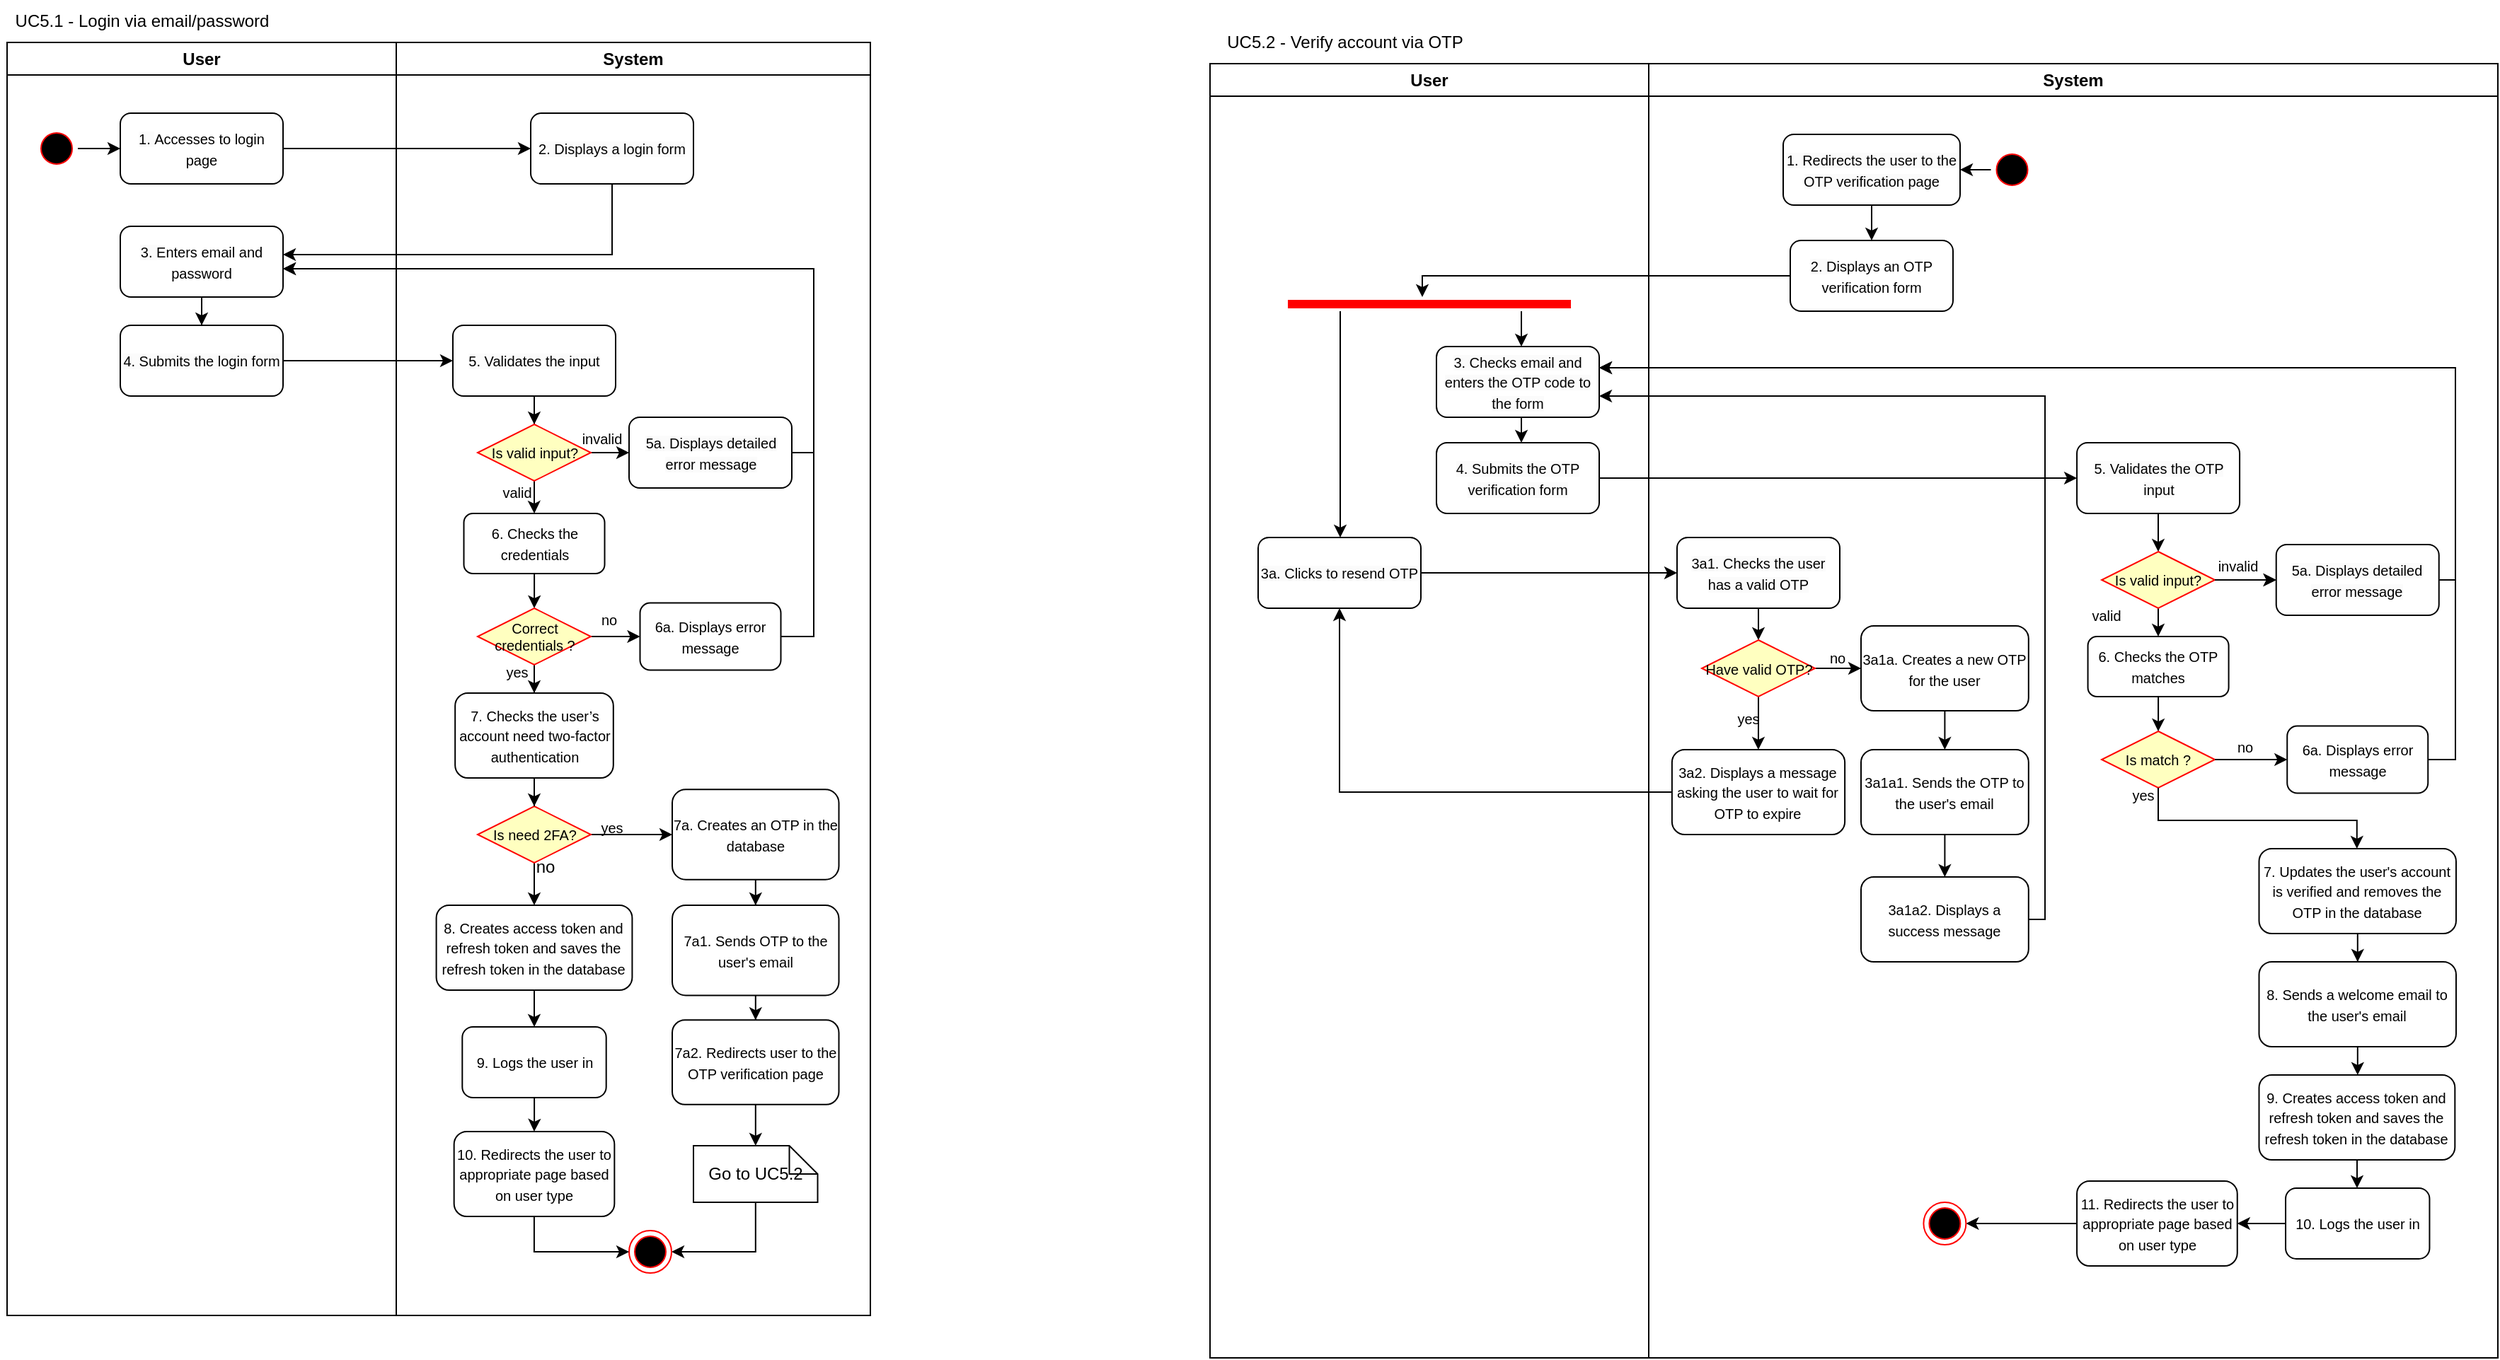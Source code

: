 <mxfile version="21.6.1" type="device">
  <diagram name="Page-1" id="e7e014a7-5840-1c2e-5031-d8a46d1fe8dd">
    <mxGraphModel dx="2072" dy="1212" grid="1" gridSize="10" guides="1" tooltips="1" connect="1" arrows="1" fold="1" page="1" pageScale="1" pageWidth="1169" pageHeight="826" background="none" math="0" shadow="0">
      <root>
        <mxCell id="0" />
        <mxCell id="1" parent="0" />
        <mxCell id="Gs0ZBiKjtMknKWzkRTu3-21" value="User" style="swimlane;whiteSpace=wrap;labelBackgroundColor=none;" parent="1" vertex="1">
          <mxGeometry x="170" y="80" width="275" height="900" as="geometry" />
        </mxCell>
        <mxCell id="Gs0ZBiKjtMknKWzkRTu3-22" value="" style="edgeStyle=orthogonalEdgeStyle;rounded=0;orthogonalLoop=1;jettySize=auto;html=1;" parent="Gs0ZBiKjtMknKWzkRTu3-21" source="Gs0ZBiKjtMknKWzkRTu3-23" target="Gs0ZBiKjtMknKWzkRTu3-24" edge="1">
          <mxGeometry relative="1" as="geometry">
            <mxPoint x="139.983" y="82" as="targetPoint" />
            <Array as="points" />
          </mxGeometry>
        </mxCell>
        <mxCell id="Gs0ZBiKjtMknKWzkRTu3-23" value="" style="ellipse;shape=startState;fillColor=#000000;strokeColor=#ff0000;" parent="Gs0ZBiKjtMknKWzkRTu3-21" vertex="1">
          <mxGeometry x="20" y="60" width="30" height="30" as="geometry" />
        </mxCell>
        <mxCell id="Gs0ZBiKjtMknKWzkRTu3-24" value="&lt;font style=&quot;font-size: 10px;&quot;&gt;&lt;span style=&quot;color: rgb(0, 0, 0); font-family: Helvetica; font-style: normal; font-variant-ligatures: normal; font-variant-caps: normal; font-weight: 400; letter-spacing: normal; orphans: 2; text-align: center; text-indent: 0px; text-transform: none; widows: 2; word-spacing: 0px; -webkit-text-stroke-width: 0px; background-color: rgb(251, 251, 251); text-decoration-thickness: initial; text-decoration-style: initial; text-decoration-color: initial; float: none; display: inline !important;&quot;&gt;1.&amp;nbsp;&lt;/span&gt;Accesses to login page&lt;/font&gt;" style="rounded=1;whiteSpace=wrap;html=1;verticalAlign=middle;" parent="Gs0ZBiKjtMknKWzkRTu3-21" vertex="1">
          <mxGeometry x="80" y="50" width="115" height="50" as="geometry" />
        </mxCell>
        <mxCell id="_uX2GXrVeYMQv_KTWfhs-9" value="" style="edgeStyle=orthogonalEdgeStyle;rounded=0;orthogonalLoop=1;jettySize=auto;html=1;" edge="1" parent="Gs0ZBiKjtMknKWzkRTu3-21" source="_uX2GXrVeYMQv_KTWfhs-5" target="_uX2GXrVeYMQv_KTWfhs-8">
          <mxGeometry relative="1" as="geometry" />
        </mxCell>
        <mxCell id="_uX2GXrVeYMQv_KTWfhs-5" value="&lt;font style=&quot;font-size: 10px;&quot;&gt;&lt;span style=&quot;color: rgb(0, 0, 0); font-family: Helvetica; font-style: normal; font-variant-ligatures: normal; font-variant-caps: normal; font-weight: 400; letter-spacing: normal; orphans: 2; text-align: center; text-indent: 0px; text-transform: none; widows: 2; word-spacing: 0px; -webkit-text-stroke-width: 0px; background-color: rgb(251, 251, 251); text-decoration-thickness: initial; text-decoration-style: initial; text-decoration-color: initial; float: none; display: inline !important;&quot;&gt;3.&amp;nbsp;&lt;/span&gt;Enters email and password&lt;/font&gt;" style="rounded=1;whiteSpace=wrap;html=1;verticalAlign=middle;" vertex="1" parent="Gs0ZBiKjtMknKWzkRTu3-21">
          <mxGeometry x="80" y="130" width="115" height="50" as="geometry" />
        </mxCell>
        <mxCell id="_uX2GXrVeYMQv_KTWfhs-8" value="&lt;font style=&quot;font-size: 10px;&quot;&gt;&lt;span style=&quot;color: rgb(0, 0, 0); font-family: Helvetica; font-style: normal; font-variant-ligatures: normal; font-variant-caps: normal; font-weight: 400; letter-spacing: normal; orphans: 2; text-align: center; text-indent: 0px; text-transform: none; widows: 2; word-spacing: 0px; -webkit-text-stroke-width: 0px; background-color: rgb(251, 251, 251); text-decoration-thickness: initial; text-decoration-style: initial; text-decoration-color: initial; float: none; display: inline !important;&quot;&gt;4. Submits the login form&lt;/span&gt;&lt;/font&gt;" style="rounded=1;whiteSpace=wrap;html=1;verticalAlign=middle;" vertex="1" parent="Gs0ZBiKjtMknKWzkRTu3-21">
          <mxGeometry x="80" y="200" width="115" height="50" as="geometry" />
        </mxCell>
        <mxCell id="Gs0ZBiKjtMknKWzkRTu3-26" value="System" style="swimlane;whiteSpace=wrap" parent="1" vertex="1">
          <mxGeometry x="445" y="80" width="335" height="900" as="geometry" />
        </mxCell>
        <mxCell id="6byGGHJ90E5z8LKPCh8p-14" value="" style="edgeStyle=orthogonalEdgeStyle;rounded=0;orthogonalLoop=1;jettySize=auto;html=1;" parent="Gs0ZBiKjtMknKWzkRTu3-26" source="Gs0ZBiKjtMknKWzkRTu3-34" target="6byGGHJ90E5z8LKPCh8p-12" edge="1">
          <mxGeometry relative="1" as="geometry" />
        </mxCell>
        <mxCell id="Gs0ZBiKjtMknKWzkRTu3-34" value="&lt;font style=&quot;font-size: 10px;&quot;&gt;&lt;font style=&quot;font-size: 10px;&quot;&gt;6. Checks the credentials&lt;/font&gt;&lt;/font&gt;" style="rounded=1;whiteSpace=wrap;html=1;verticalAlign=middle;" parent="Gs0ZBiKjtMknKWzkRTu3-26" vertex="1">
          <mxGeometry x="47.75" y="333" width="99.5" height="42.5" as="geometry" />
        </mxCell>
        <mxCell id="6byGGHJ90E5z8LKPCh8p-22" value="" style="edgeStyle=orthogonalEdgeStyle;rounded=0;orthogonalLoop=1;jettySize=auto;html=1;" parent="Gs0ZBiKjtMknKWzkRTu3-26" source="6byGGHJ90E5z8LKPCh8p-12" target="6byGGHJ90E5z8LKPCh8p-15" edge="1">
          <mxGeometry relative="1" as="geometry" />
        </mxCell>
        <mxCell id="_uX2GXrVeYMQv_KTWfhs-23" value="" style="edgeStyle=orthogonalEdgeStyle;rounded=0;orthogonalLoop=1;jettySize=auto;html=1;" edge="1" parent="Gs0ZBiKjtMknKWzkRTu3-26" source="6byGGHJ90E5z8LKPCh8p-12" target="_uX2GXrVeYMQv_KTWfhs-21">
          <mxGeometry relative="1" as="geometry" />
        </mxCell>
        <mxCell id="6byGGHJ90E5z8LKPCh8p-12" value="Correct credentials ?" style="rhombus;fillColor=#ffffc0;strokeColor=#ff0000;whiteSpace=wrap;fontSize=10;" parent="Gs0ZBiKjtMknKWzkRTu3-26" vertex="1">
          <mxGeometry x="57.5" y="400" width="80" height="40" as="geometry" />
        </mxCell>
        <mxCell id="6byGGHJ90E5z8LKPCh8p-15" value="&lt;font style=&quot;font-size: 10px;&quot;&gt;&lt;font style=&quot;font-size: 10px;&quot;&gt;6a. Displays error message&lt;/font&gt;&lt;/font&gt;" style="rounded=1;whiteSpace=wrap;html=1;verticalAlign=middle;" parent="Gs0ZBiKjtMknKWzkRTu3-26" vertex="1">
          <mxGeometry x="172.25" y="396.25" width="99.5" height="47.5" as="geometry" />
        </mxCell>
        <mxCell id="6byGGHJ90E5z8LKPCh8p-18" value="&lt;font style=&quot;font-size: 10px;&quot;&gt;invalid&lt;/font&gt;" style="text;html=1;align=center;verticalAlign=middle;resizable=0;points=[];autosize=1;strokeColor=none;fillColor=none;" parent="Gs0ZBiKjtMknKWzkRTu3-26" vertex="1">
          <mxGeometry x="119.5" y="265" width="50" height="30" as="geometry" />
        </mxCell>
        <mxCell id="_uX2GXrVeYMQv_KTWfhs-26" value="" style="edgeStyle=orthogonalEdgeStyle;rounded=0;orthogonalLoop=1;jettySize=auto;html=1;" edge="1" parent="Gs0ZBiKjtMknKWzkRTu3-26" source="6byGGHJ90E5z8LKPCh8p-25" target="_uX2GXrVeYMQv_KTWfhs-25">
          <mxGeometry relative="1" as="geometry" />
        </mxCell>
        <mxCell id="_uX2GXrVeYMQv_KTWfhs-33" value="" style="edgeStyle=orthogonalEdgeStyle;rounded=0;orthogonalLoop=1;jettySize=auto;html=1;" edge="1" parent="Gs0ZBiKjtMknKWzkRTu3-26" source="6byGGHJ90E5z8LKPCh8p-25" target="_uX2GXrVeYMQv_KTWfhs-32">
          <mxGeometry relative="1" as="geometry" />
        </mxCell>
        <mxCell id="6byGGHJ90E5z8LKPCh8p-25" value="Is need 2FA?" style="rhombus;fillColor=#ffffc0;strokeColor=#ff0000;whiteSpace=wrap;fontSize=10;" parent="Gs0ZBiKjtMknKWzkRTu3-26" vertex="1">
          <mxGeometry x="57.5" y="540" width="80" height="40" as="geometry" />
        </mxCell>
        <mxCell id="_uX2GXrVeYMQv_KTWfhs-2" value="&lt;font style=&quot;font-size: 10px;&quot;&gt;&lt;span style=&quot;color: rgb(0, 0, 0); font-family: Helvetica; font-style: normal; font-variant-ligatures: normal; font-variant-caps: normal; font-weight: 400; letter-spacing: normal; orphans: 2; text-align: center; text-indent: 0px; text-transform: none; widows: 2; word-spacing: 0px; -webkit-text-stroke-width: 0px; background-color: rgb(251, 251, 251); text-decoration-thickness: initial; text-decoration-style: initial; text-decoration-color: initial; float: none; display: inline !important;&quot;&gt;2. Displays a login form&lt;/span&gt;&lt;/font&gt;" style="rounded=1;whiteSpace=wrap;html=1;verticalAlign=middle;" vertex="1" parent="Gs0ZBiKjtMknKWzkRTu3-26">
          <mxGeometry x="95" y="50" width="115" height="50" as="geometry" />
        </mxCell>
        <mxCell id="_uX2GXrVeYMQv_KTWfhs-13" value="" style="edgeStyle=orthogonalEdgeStyle;rounded=0;orthogonalLoop=1;jettySize=auto;html=1;" edge="1" parent="Gs0ZBiKjtMknKWzkRTu3-26" source="_uX2GXrVeYMQv_KTWfhs-10" target="_uX2GXrVeYMQv_KTWfhs-12">
          <mxGeometry relative="1" as="geometry" />
        </mxCell>
        <mxCell id="_uX2GXrVeYMQv_KTWfhs-10" value="&lt;font style=&quot;font-size: 10px;&quot;&gt;&lt;span style=&quot;color: rgb(0, 0, 0); font-family: Helvetica; font-style: normal; font-variant-ligatures: normal; font-variant-caps: normal; font-weight: 400; letter-spacing: normal; orphans: 2; text-align: center; text-indent: 0px; text-transform: none; widows: 2; word-spacing: 0px; -webkit-text-stroke-width: 0px; background-color: rgb(251, 251, 251); text-decoration-thickness: initial; text-decoration-style: initial; text-decoration-color: initial; float: none; display: inline !important;&quot;&gt;5. Validates the input&lt;/span&gt;&lt;/font&gt;" style="rounded=1;whiteSpace=wrap;html=1;verticalAlign=middle;" vertex="1" parent="Gs0ZBiKjtMknKWzkRTu3-26">
          <mxGeometry x="40" y="200" width="115" height="50" as="geometry" />
        </mxCell>
        <mxCell id="_uX2GXrVeYMQv_KTWfhs-16" value="" style="edgeStyle=orthogonalEdgeStyle;rounded=0;orthogonalLoop=1;jettySize=auto;html=1;" edge="1" parent="Gs0ZBiKjtMknKWzkRTu3-26" source="_uX2GXrVeYMQv_KTWfhs-12" target="_uX2GXrVeYMQv_KTWfhs-15">
          <mxGeometry relative="1" as="geometry" />
        </mxCell>
        <mxCell id="_uX2GXrVeYMQv_KTWfhs-18" value="" style="edgeStyle=orthogonalEdgeStyle;rounded=0;orthogonalLoop=1;jettySize=auto;html=1;" edge="1" parent="Gs0ZBiKjtMknKWzkRTu3-26" source="_uX2GXrVeYMQv_KTWfhs-12" target="Gs0ZBiKjtMknKWzkRTu3-34">
          <mxGeometry relative="1" as="geometry" />
        </mxCell>
        <mxCell id="_uX2GXrVeYMQv_KTWfhs-12" value="Is valid input?" style="rhombus;fillColor=#ffffc0;strokeColor=#ff0000;whiteSpace=wrap;fontSize=10;" vertex="1" parent="Gs0ZBiKjtMknKWzkRTu3-26">
          <mxGeometry x="57.5" y="270" width="80" height="40" as="geometry" />
        </mxCell>
        <mxCell id="_uX2GXrVeYMQv_KTWfhs-15" value="&lt;font style=&quot;font-size: 10px;&quot;&gt;&lt;span style=&quot;color: rgb(0, 0, 0); font-family: Helvetica; font-style: normal; font-variant-ligatures: normal; font-variant-caps: normal; font-weight: 400; letter-spacing: normal; orphans: 2; text-align: center; text-indent: 0px; text-transform: none; widows: 2; word-spacing: 0px; -webkit-text-stroke-width: 0px; background-color: rgb(251, 251, 251); text-decoration-thickness: initial; text-decoration-style: initial; text-decoration-color: initial; float: none; display: inline !important;&quot;&gt;5a. Displays detailed error message&lt;/span&gt;&lt;/font&gt;" style="rounded=1;whiteSpace=wrap;html=1;verticalAlign=middle;" vertex="1" parent="Gs0ZBiKjtMknKWzkRTu3-26">
          <mxGeometry x="164.5" y="265" width="115" height="50" as="geometry" />
        </mxCell>
        <mxCell id="_uX2GXrVeYMQv_KTWfhs-19" value="&lt;font style=&quot;font-size: 10px;&quot;&gt;valid&lt;/font&gt;" style="text;html=1;align=center;verticalAlign=middle;resizable=0;points=[];autosize=1;strokeColor=none;fillColor=none;" vertex="1" parent="Gs0ZBiKjtMknKWzkRTu3-26">
          <mxGeometry x="65" y="303" width="40" height="30" as="geometry" />
        </mxCell>
        <mxCell id="6byGGHJ90E5z8LKPCh8p-23" value="&lt;font style=&quot;font-size: 10px;&quot;&gt;yes&lt;/font&gt;" style="text;html=1;align=center;verticalAlign=middle;resizable=0;points=[];autosize=1;strokeColor=none;fillColor=none;" parent="Gs0ZBiKjtMknKWzkRTu3-26" vertex="1">
          <mxGeometry x="65" y="430" width="40" height="30" as="geometry" />
        </mxCell>
        <mxCell id="_uX2GXrVeYMQv_KTWfhs-20" value="&lt;font style=&quot;font-size: 10px;&quot;&gt;no&lt;/font&gt;" style="text;html=1;align=center;verticalAlign=middle;resizable=0;points=[];autosize=1;strokeColor=none;fillColor=none;" vertex="1" parent="Gs0ZBiKjtMknKWzkRTu3-26">
          <mxGeometry x="134.5" y="392.5" width="30" height="30" as="geometry" />
        </mxCell>
        <mxCell id="_uX2GXrVeYMQv_KTWfhs-24" value="" style="edgeStyle=orthogonalEdgeStyle;rounded=0;orthogonalLoop=1;jettySize=auto;html=1;" edge="1" parent="Gs0ZBiKjtMknKWzkRTu3-26" source="_uX2GXrVeYMQv_KTWfhs-21" target="6byGGHJ90E5z8LKPCh8p-25">
          <mxGeometry relative="1" as="geometry" />
        </mxCell>
        <mxCell id="_uX2GXrVeYMQv_KTWfhs-21" value="&lt;font style=&quot;font-size: 10px;&quot;&gt;&lt;font style=&quot;font-size: 10px;&quot;&gt;&lt;font style=&quot;font-size: 10px;&quot;&gt;7.&amp;nbsp;&lt;/font&gt;&lt;/font&gt;Checks the user’s account need two-factor authentication&lt;/font&gt;" style="rounded=1;whiteSpace=wrap;html=1;verticalAlign=middle;" vertex="1" parent="Gs0ZBiKjtMknKWzkRTu3-26">
          <mxGeometry x="41.59" y="460" width="111.81" height="60" as="geometry" />
        </mxCell>
        <mxCell id="_uX2GXrVeYMQv_KTWfhs-91" value="" style="edgeStyle=orthogonalEdgeStyle;rounded=0;orthogonalLoop=1;jettySize=auto;html=1;" edge="1" parent="Gs0ZBiKjtMknKWzkRTu3-26" source="_uX2GXrVeYMQv_KTWfhs-25" target="_uX2GXrVeYMQv_KTWfhs-90">
          <mxGeometry relative="1" as="geometry" />
        </mxCell>
        <mxCell id="_uX2GXrVeYMQv_KTWfhs-25" value="&lt;font style=&quot;font-size: 10px;&quot;&gt;&lt;font style=&quot;font-size: 10px;&quot;&gt;7a. Creates an OTP in the database&lt;/font&gt;&lt;/font&gt;" style="rounded=1;whiteSpace=wrap;html=1;verticalAlign=middle;" vertex="1" parent="Gs0ZBiKjtMknKWzkRTu3-26">
          <mxGeometry x="195" y="528.12" width="117.75" height="63.75" as="geometry" />
        </mxCell>
        <mxCell id="_uX2GXrVeYMQv_KTWfhs-27" value="&lt;font style=&quot;font-size: 10px;&quot;&gt;yes&lt;/font&gt;" style="text;html=1;align=center;verticalAlign=middle;resizable=0;points=[];autosize=1;strokeColor=none;fillColor=none;" vertex="1" parent="Gs0ZBiKjtMknKWzkRTu3-26">
          <mxGeometry x="132.25" y="540" width="40" height="30" as="geometry" />
        </mxCell>
        <mxCell id="_uX2GXrVeYMQv_KTWfhs-31" value="" style="edgeStyle=orthogonalEdgeStyle;rounded=0;orthogonalLoop=1;jettySize=auto;html=1;" edge="1" parent="Gs0ZBiKjtMknKWzkRTu3-26" source="_uX2GXrVeYMQv_KTWfhs-28" target="_uX2GXrVeYMQv_KTWfhs-30">
          <mxGeometry relative="1" as="geometry">
            <Array as="points">
              <mxPoint x="254" y="855" />
            </Array>
          </mxGeometry>
        </mxCell>
        <mxCell id="_uX2GXrVeYMQv_KTWfhs-28" value="Go to UC5.2" style="shape=note;size=20;whiteSpace=wrap;html=1;" vertex="1" parent="Gs0ZBiKjtMknKWzkRTu3-26">
          <mxGeometry x="210" y="780" width="87.75" height="40" as="geometry" />
        </mxCell>
        <mxCell id="_uX2GXrVeYMQv_KTWfhs-30" value="" style="ellipse;html=1;shape=endState;fillColor=#000000;strokeColor=#ff0000;" vertex="1" parent="Gs0ZBiKjtMknKWzkRTu3-26">
          <mxGeometry x="164.5" y="840" width="30" height="30" as="geometry" />
        </mxCell>
        <mxCell id="_uX2GXrVeYMQv_KTWfhs-36" value="" style="edgeStyle=orthogonalEdgeStyle;rounded=0;orthogonalLoop=1;jettySize=auto;html=1;" edge="1" parent="Gs0ZBiKjtMknKWzkRTu3-26" source="_uX2GXrVeYMQv_KTWfhs-32" target="_uX2GXrVeYMQv_KTWfhs-35">
          <mxGeometry relative="1" as="geometry" />
        </mxCell>
        <mxCell id="_uX2GXrVeYMQv_KTWfhs-32" value="&lt;font style=&quot;font-size: 10px;&quot;&gt;&lt;font style=&quot;font-size: 10px;&quot;&gt;&lt;font style=&quot;font-size: 10px;&quot;&gt;8.&amp;nbsp;&lt;/font&gt;&lt;/font&gt;Creates access token and refresh token and saves the refresh token in the database&lt;/font&gt;" style="rounded=1;whiteSpace=wrap;html=1;verticalAlign=middle;" vertex="1" parent="Gs0ZBiKjtMknKWzkRTu3-26">
          <mxGeometry x="28.3" y="610" width="138.41" height="60" as="geometry" />
        </mxCell>
        <mxCell id="_uX2GXrVeYMQv_KTWfhs-38" value="" style="edgeStyle=orthogonalEdgeStyle;rounded=0;orthogonalLoop=1;jettySize=auto;html=1;" edge="1" parent="Gs0ZBiKjtMknKWzkRTu3-26" source="_uX2GXrVeYMQv_KTWfhs-35" target="_uX2GXrVeYMQv_KTWfhs-37">
          <mxGeometry relative="1" as="geometry" />
        </mxCell>
        <mxCell id="_uX2GXrVeYMQv_KTWfhs-35" value="&lt;font style=&quot;font-size: 10px;&quot;&gt;&lt;font style=&quot;font-size: 10px;&quot;&gt;&lt;font style=&quot;font-size: 10px;&quot;&gt;9.&amp;nbsp;&lt;/font&gt;&lt;/font&gt;Logs the user in&lt;/font&gt;" style="rounded=1;whiteSpace=wrap;html=1;verticalAlign=middle;" vertex="1" parent="Gs0ZBiKjtMknKWzkRTu3-26">
          <mxGeometry x="46.65" y="696" width="101.7" height="50" as="geometry" />
        </mxCell>
        <mxCell id="_uX2GXrVeYMQv_KTWfhs-40" value="" style="edgeStyle=orthogonalEdgeStyle;rounded=0;orthogonalLoop=1;jettySize=auto;html=1;" edge="1" parent="Gs0ZBiKjtMknKWzkRTu3-26" source="_uX2GXrVeYMQv_KTWfhs-37" target="_uX2GXrVeYMQv_KTWfhs-30">
          <mxGeometry relative="1" as="geometry">
            <mxPoint x="216.12" y="800" as="targetPoint" />
            <Array as="points">
              <mxPoint x="97" y="855" />
            </Array>
          </mxGeometry>
        </mxCell>
        <mxCell id="_uX2GXrVeYMQv_KTWfhs-37" value="&lt;font style=&quot;font-size: 10px;&quot;&gt;&lt;font style=&quot;font-size: 10px;&quot;&gt;&lt;font style=&quot;font-size: 10px;&quot;&gt;10. Redirects the user to appropriate page based on user type&lt;/font&gt;&lt;/font&gt;&lt;/font&gt;" style="rounded=1;whiteSpace=wrap;html=1;verticalAlign=middle;" vertex="1" parent="Gs0ZBiKjtMknKWzkRTu3-26">
          <mxGeometry x="40.83" y="770" width="113.34" height="60" as="geometry" />
        </mxCell>
        <mxCell id="_uX2GXrVeYMQv_KTWfhs-93" value="" style="edgeStyle=orthogonalEdgeStyle;rounded=0;orthogonalLoop=1;jettySize=auto;html=1;" edge="1" parent="Gs0ZBiKjtMknKWzkRTu3-26" source="_uX2GXrVeYMQv_KTWfhs-90" target="_uX2GXrVeYMQv_KTWfhs-92">
          <mxGeometry relative="1" as="geometry" />
        </mxCell>
        <mxCell id="_uX2GXrVeYMQv_KTWfhs-90" value="&lt;font style=&quot;font-size: 10px;&quot;&gt;&lt;font style=&quot;font-size: 10px;&quot;&gt;7a1. Sends OTP to the user&#39;s email&lt;/font&gt;&lt;/font&gt;" style="rounded=1;whiteSpace=wrap;html=1;verticalAlign=middle;" vertex="1" parent="Gs0ZBiKjtMknKWzkRTu3-26">
          <mxGeometry x="195" y="610" width="117.75" height="63.75" as="geometry" />
        </mxCell>
        <mxCell id="_uX2GXrVeYMQv_KTWfhs-94" style="edgeStyle=orthogonalEdgeStyle;rounded=0;orthogonalLoop=1;jettySize=auto;html=1;" edge="1" parent="Gs0ZBiKjtMknKWzkRTu3-26" source="_uX2GXrVeYMQv_KTWfhs-92" target="_uX2GXrVeYMQv_KTWfhs-28">
          <mxGeometry relative="1" as="geometry" />
        </mxCell>
        <mxCell id="_uX2GXrVeYMQv_KTWfhs-92" value="&lt;font style=&quot;font-size: 10px;&quot;&gt;&lt;font style=&quot;font-size: 10px;&quot;&gt;7a2. Redirects user to the OTP verification page&lt;/font&gt;&lt;/font&gt;" style="rounded=1;whiteSpace=wrap;html=1;verticalAlign=middle;" vertex="1" parent="Gs0ZBiKjtMknKWzkRTu3-26">
          <mxGeometry x="195" y="691.13" width="117.75" height="59.75" as="geometry" />
        </mxCell>
        <mxCell id="Gs0ZBiKjtMknKWzkRTu3-25" value="UC5.1 - Login via email/password" style="text;html=1;align=center;verticalAlign=middle;resizable=0;points=[];autosize=1;strokeColor=none;fillColor=none;" parent="1" vertex="1">
          <mxGeometry x="165" y="50" width="200" height="30" as="geometry" />
        </mxCell>
        <mxCell id="_uX2GXrVeYMQv_KTWfhs-3" style="edgeStyle=orthogonalEdgeStyle;rounded=0;orthogonalLoop=1;jettySize=auto;html=1;" edge="1" parent="1" source="Gs0ZBiKjtMknKWzkRTu3-24" target="_uX2GXrVeYMQv_KTWfhs-2">
          <mxGeometry relative="1" as="geometry" />
        </mxCell>
        <mxCell id="_uX2GXrVeYMQv_KTWfhs-6" style="edgeStyle=orthogonalEdgeStyle;rounded=0;orthogonalLoop=1;jettySize=auto;html=1;" edge="1" parent="1" source="_uX2GXrVeYMQv_KTWfhs-2" target="_uX2GXrVeYMQv_KTWfhs-5">
          <mxGeometry relative="1" as="geometry">
            <Array as="points">
              <mxPoint x="597" y="230" />
            </Array>
          </mxGeometry>
        </mxCell>
        <mxCell id="_uX2GXrVeYMQv_KTWfhs-11" style="edgeStyle=orthogonalEdgeStyle;rounded=0;orthogonalLoop=1;jettySize=auto;html=1;" edge="1" parent="1" source="_uX2GXrVeYMQv_KTWfhs-8" target="_uX2GXrVeYMQv_KTWfhs-10">
          <mxGeometry relative="1" as="geometry" />
        </mxCell>
        <mxCell id="_uX2GXrVeYMQv_KTWfhs-17" style="edgeStyle=orthogonalEdgeStyle;rounded=0;orthogonalLoop=1;jettySize=auto;html=1;" edge="1" parent="1" source="_uX2GXrVeYMQv_KTWfhs-15" target="_uX2GXrVeYMQv_KTWfhs-5">
          <mxGeometry relative="1" as="geometry">
            <Array as="points">
              <mxPoint x="740" y="370" />
              <mxPoint x="740" y="240" />
            </Array>
          </mxGeometry>
        </mxCell>
        <mxCell id="_uX2GXrVeYMQv_KTWfhs-22" style="edgeStyle=orthogonalEdgeStyle;rounded=0;orthogonalLoop=1;jettySize=auto;html=1;" edge="1" parent="1" source="6byGGHJ90E5z8LKPCh8p-15" target="_uX2GXrVeYMQv_KTWfhs-5">
          <mxGeometry relative="1" as="geometry">
            <Array as="points">
              <mxPoint x="740" y="500" />
              <mxPoint x="740" y="240" />
            </Array>
          </mxGeometry>
        </mxCell>
        <mxCell id="_uX2GXrVeYMQv_KTWfhs-34" value="no" style="text;html=1;align=center;verticalAlign=middle;resizable=0;points=[];autosize=1;strokeColor=none;fillColor=none;" vertex="1" parent="1">
          <mxGeometry x="530" y="648" width="40" height="30" as="geometry" />
        </mxCell>
        <mxCell id="_uX2GXrVeYMQv_KTWfhs-41" value="User" style="swimlane;whiteSpace=wrap;labelBackgroundColor=none;" vertex="1" parent="1">
          <mxGeometry x="1020" y="95" width="310" height="915" as="geometry" />
        </mxCell>
        <mxCell id="_uX2GXrVeYMQv_KTWfhs-45" value="" style="edgeStyle=orthogonalEdgeStyle;rounded=0;orthogonalLoop=1;jettySize=auto;html=1;" edge="1" parent="_uX2GXrVeYMQv_KTWfhs-41" source="_uX2GXrVeYMQv_KTWfhs-46" target="_uX2GXrVeYMQv_KTWfhs-47">
          <mxGeometry relative="1" as="geometry">
            <Array as="points">
              <mxPoint x="220" y="255" />
              <mxPoint x="220" y="255" />
            </Array>
          </mxGeometry>
        </mxCell>
        <mxCell id="_uX2GXrVeYMQv_KTWfhs-46" value="&lt;font style=&quot;font-size: 10px;&quot;&gt;&lt;span style=&quot;color: rgb(0, 0, 0); font-family: Helvetica; font-style: normal; font-variant-ligatures: normal; font-variant-caps: normal; font-weight: 400; letter-spacing: normal; orphans: 2; text-align: center; text-indent: 0px; text-transform: none; widows: 2; word-spacing: 0px; -webkit-text-stroke-width: 0px; background-color: rgb(251, 251, 251); text-decoration-thickness: initial; text-decoration-style: initial; text-decoration-color: initial; float: none; display: inline !important;&quot;&gt;3. Checks email and enters the OTP code to the form&lt;/span&gt;&lt;/font&gt;" style="rounded=1;whiteSpace=wrap;html=1;verticalAlign=middle;" vertex="1" parent="_uX2GXrVeYMQv_KTWfhs-41">
          <mxGeometry x="160" y="200" width="115" height="50" as="geometry" />
        </mxCell>
        <mxCell id="_uX2GXrVeYMQv_KTWfhs-47" value="&lt;font style=&quot;font-size: 10px;&quot;&gt;&lt;span style=&quot;color: rgb(0, 0, 0); font-family: Helvetica; font-style: normal; font-variant-ligatures: normal; font-variant-caps: normal; font-weight: 400; letter-spacing: normal; orphans: 2; text-align: center; text-indent: 0px; text-transform: none; widows: 2; word-spacing: 0px; -webkit-text-stroke-width: 0px; background-color: rgb(251, 251, 251); text-decoration-thickness: initial; text-decoration-style: initial; text-decoration-color: initial; float: none; display: inline !important;&quot;&gt;4. Submits the OTP verification form&lt;/span&gt;&lt;/font&gt;" style="rounded=1;whiteSpace=wrap;html=1;verticalAlign=middle;" vertex="1" parent="_uX2GXrVeYMQv_KTWfhs-41">
          <mxGeometry x="160" y="268" width="115" height="50" as="geometry" />
        </mxCell>
        <mxCell id="_uX2GXrVeYMQv_KTWfhs-101" value="" style="shape=line;html=1;strokeWidth=6;strokeColor=#ff0000;" vertex="1" parent="_uX2GXrVeYMQv_KTWfhs-41">
          <mxGeometry x="55" y="165" width="200" height="10" as="geometry" />
        </mxCell>
        <mxCell id="_uX2GXrVeYMQv_KTWfhs-103" style="edgeStyle=orthogonalEdgeStyle;rounded=0;orthogonalLoop=1;jettySize=auto;html=1;" edge="1" parent="_uX2GXrVeYMQv_KTWfhs-41" source="_uX2GXrVeYMQv_KTWfhs-101" target="_uX2GXrVeYMQv_KTWfhs-46">
          <mxGeometry relative="1" as="geometry">
            <mxPoint x="385" y="160" as="sourcePoint" />
            <mxPoint x="135" y="175" as="targetPoint" />
            <Array as="points">
              <mxPoint x="220" y="185" />
              <mxPoint x="220" y="185" />
            </Array>
          </mxGeometry>
        </mxCell>
        <mxCell id="_uX2GXrVeYMQv_KTWfhs-117" value="&lt;font style=&quot;font-size: 10px;&quot;&gt;&lt;span style=&quot;color: rgb(0, 0, 0); font-family: Helvetica; font-style: normal; font-variant-ligatures: normal; font-variant-caps: normal; font-weight: 400; letter-spacing: normal; orphans: 2; text-align: center; text-indent: 0px; text-transform: none; widows: 2; word-spacing: 0px; -webkit-text-stroke-width: 0px; background-color: rgb(251, 251, 251); text-decoration-thickness: initial; text-decoration-style: initial; text-decoration-color: initial; float: none; display: inline !important;&quot;&gt;3a. Clicks to resend OTP&lt;/span&gt;&lt;/font&gt;" style="rounded=1;whiteSpace=wrap;html=1;verticalAlign=middle;" vertex="1" parent="_uX2GXrVeYMQv_KTWfhs-41">
          <mxGeometry x="34" y="335" width="115" height="50" as="geometry" />
        </mxCell>
        <mxCell id="_uX2GXrVeYMQv_KTWfhs-118" style="edgeStyle=orthogonalEdgeStyle;rounded=0;orthogonalLoop=1;jettySize=auto;html=1;" edge="1" parent="_uX2GXrVeYMQv_KTWfhs-41" source="_uX2GXrVeYMQv_KTWfhs-101" target="_uX2GXrVeYMQv_KTWfhs-117">
          <mxGeometry relative="1" as="geometry">
            <mxPoint x="90" y="155" as="sourcePoint" />
            <mxPoint x="87.21" y="200" as="targetPoint" />
            <Array as="points">
              <mxPoint x="92" y="185" />
              <mxPoint x="92" y="185" />
            </Array>
          </mxGeometry>
        </mxCell>
        <mxCell id="_uX2GXrVeYMQv_KTWfhs-48" value="System" style="swimlane;whiteSpace=wrap" vertex="1" parent="1">
          <mxGeometry x="1330" y="95" width="600" height="915" as="geometry" />
        </mxCell>
        <mxCell id="_uX2GXrVeYMQv_KTWfhs-97" value="" style="edgeStyle=orthogonalEdgeStyle;rounded=0;orthogonalLoop=1;jettySize=auto;html=1;" edge="1" parent="_uX2GXrVeYMQv_KTWfhs-48" source="_uX2GXrVeYMQv_KTWfhs-59" target="_uX2GXrVeYMQv_KTWfhs-96">
          <mxGeometry relative="1" as="geometry" />
        </mxCell>
        <mxCell id="_uX2GXrVeYMQv_KTWfhs-59" value="&lt;font style=&quot;font-size: 10px;&quot;&gt;&lt;span style=&quot;color: rgb(0, 0, 0); font-family: Helvetica; font-style: normal; font-variant-ligatures: normal; font-variant-caps: normal; font-weight: 400; letter-spacing: normal; orphans: 2; text-align: center; text-indent: 0px; text-transform: none; widows: 2; word-spacing: 0px; -webkit-text-stroke-width: 0px; background-color: rgb(251, 251, 251); text-decoration-thickness: initial; text-decoration-style: initial; text-decoration-color: initial; float: none; display: inline !important;&quot;&gt;1. Redirects the user to the OTP verification page&lt;/span&gt;&lt;/font&gt;" style="rounded=1;whiteSpace=wrap;html=1;verticalAlign=middle;" vertex="1" parent="_uX2GXrVeYMQv_KTWfhs-48">
          <mxGeometry x="95" y="50" width="125" height="50" as="geometry" />
        </mxCell>
        <mxCell id="_uX2GXrVeYMQv_KTWfhs-61" value="&lt;font style=&quot;font-size: 10px;&quot;&gt;&lt;span style=&quot;color: rgb(0, 0, 0); font-family: Helvetica; font-style: normal; font-variant-ligatures: normal; font-variant-caps: normal; font-weight: 400; letter-spacing: normal; orphans: 2; text-align: center; text-indent: 0px; text-transform: none; widows: 2; word-spacing: 0px; -webkit-text-stroke-width: 0px; background-color: rgb(251, 251, 251); text-decoration-thickness: initial; text-decoration-style: initial; text-decoration-color: initial; float: none; display: inline !important;&quot;&gt;5. Validates the OTP input&lt;/span&gt;&lt;/font&gt;" style="rounded=1;whiteSpace=wrap;html=1;verticalAlign=middle;" vertex="1" parent="_uX2GXrVeYMQv_KTWfhs-48">
          <mxGeometry x="302.54" y="268" width="115" height="50" as="geometry" />
        </mxCell>
        <mxCell id="_uX2GXrVeYMQv_KTWfhs-95" value="" style="edgeStyle=orthogonalEdgeStyle;rounded=0;orthogonalLoop=1;jettySize=auto;html=1;" edge="1" parent="_uX2GXrVeYMQv_KTWfhs-48" source="_uX2GXrVeYMQv_KTWfhs-43" target="_uX2GXrVeYMQv_KTWfhs-59">
          <mxGeometry relative="1" as="geometry" />
        </mxCell>
        <mxCell id="_uX2GXrVeYMQv_KTWfhs-43" value="" style="ellipse;shape=startState;fillColor=#000000;strokeColor=#ff0000;" vertex="1" parent="_uX2GXrVeYMQv_KTWfhs-48">
          <mxGeometry x="241.75" y="60" width="30" height="30" as="geometry" />
        </mxCell>
        <mxCell id="_uX2GXrVeYMQv_KTWfhs-96" value="&lt;font style=&quot;font-size: 10px;&quot;&gt;&lt;span style=&quot;color: rgb(0, 0, 0); font-family: Helvetica; font-style: normal; font-variant-ligatures: normal; font-variant-caps: normal; font-weight: 400; letter-spacing: normal; orphans: 2; text-align: center; text-indent: 0px; text-transform: none; widows: 2; word-spacing: 0px; -webkit-text-stroke-width: 0px; background-color: rgb(251, 251, 251); text-decoration-thickness: initial; text-decoration-style: initial; text-decoration-color: initial; float: none; display: inline !important;&quot;&gt;2.&amp;nbsp;&lt;/span&gt;Displays an OTP verification form&lt;/font&gt;" style="rounded=1;whiteSpace=wrap;html=1;verticalAlign=middle;" vertex="1" parent="_uX2GXrVeYMQv_KTWfhs-48">
          <mxGeometry x="100" y="125" width="115" height="50" as="geometry" />
        </mxCell>
        <mxCell id="_uX2GXrVeYMQv_KTWfhs-55" value="&lt;font style=&quot;font-size: 10px;&quot;&gt;invalid&lt;/font&gt;" style="text;html=1;align=center;verticalAlign=middle;resizable=0;points=[];autosize=1;strokeColor=none;fillColor=none;" vertex="1" parent="_uX2GXrVeYMQv_KTWfhs-48">
          <mxGeometry x="390.62" y="340" width="50" height="30" as="geometry" />
        </mxCell>
        <mxCell id="_uX2GXrVeYMQv_KTWfhs-60" value="" style="edgeStyle=orthogonalEdgeStyle;rounded=0;orthogonalLoop=1;jettySize=auto;html=1;" edge="1" parent="_uX2GXrVeYMQv_KTWfhs-48" source="_uX2GXrVeYMQv_KTWfhs-61" target="_uX2GXrVeYMQv_KTWfhs-64">
          <mxGeometry relative="1" as="geometry">
            <mxPoint x="371.356" y="300" as="sourcePoint" />
          </mxGeometry>
        </mxCell>
        <mxCell id="_uX2GXrVeYMQv_KTWfhs-105" value="" style="edgeStyle=orthogonalEdgeStyle;rounded=0;orthogonalLoop=1;jettySize=auto;html=1;" edge="1" parent="_uX2GXrVeYMQv_KTWfhs-48" source="_uX2GXrVeYMQv_KTWfhs-64" target="_uX2GXrVeYMQv_KTWfhs-50">
          <mxGeometry relative="1" as="geometry" />
        </mxCell>
        <mxCell id="_uX2GXrVeYMQv_KTWfhs-64" value="Is valid input?" style="rhombus;fillColor=#ffffc0;strokeColor=#ff0000;whiteSpace=wrap;fontSize=10;" vertex="1" parent="_uX2GXrVeYMQv_KTWfhs-48">
          <mxGeometry x="320.04" y="345" width="80" height="40" as="geometry" />
        </mxCell>
        <mxCell id="_uX2GXrVeYMQv_KTWfhs-65" value="&lt;font style=&quot;font-size: 10px;&quot;&gt;&lt;span style=&quot;color: rgb(0, 0, 0); font-family: Helvetica; font-style: normal; font-variant-ligatures: normal; font-variant-caps: normal; font-weight: 400; letter-spacing: normal; orphans: 2; text-align: center; text-indent: 0px; text-transform: none; widows: 2; word-spacing: 0px; -webkit-text-stroke-width: 0px; background-color: rgb(251, 251, 251); text-decoration-thickness: initial; text-decoration-style: initial; text-decoration-color: initial; float: none; display: inline !important;&quot;&gt;5a. Displays detailed error message&lt;/span&gt;&lt;/font&gt;" style="rounded=1;whiteSpace=wrap;html=1;verticalAlign=middle;" vertex="1" parent="_uX2GXrVeYMQv_KTWfhs-48">
          <mxGeometry x="443.37" y="340" width="115" height="50" as="geometry" />
        </mxCell>
        <mxCell id="_uX2GXrVeYMQv_KTWfhs-62" value="" style="edgeStyle=orthogonalEdgeStyle;rounded=0;orthogonalLoop=1;jettySize=auto;html=1;" edge="1" parent="_uX2GXrVeYMQv_KTWfhs-48" source="_uX2GXrVeYMQv_KTWfhs-64" target="_uX2GXrVeYMQv_KTWfhs-65">
          <mxGeometry relative="1" as="geometry" />
        </mxCell>
        <mxCell id="_uX2GXrVeYMQv_KTWfhs-100" value="" style="edgeStyle=orthogonalEdgeStyle;rounded=0;orthogonalLoop=1;jettySize=auto;html=1;" edge="1" parent="_uX2GXrVeYMQv_KTWfhs-48" source="_uX2GXrVeYMQv_KTWfhs-64" target="_uX2GXrVeYMQv_KTWfhs-65">
          <mxGeometry relative="1" as="geometry">
            <mxPoint x="412.37" y="345" as="sourcePoint" />
            <mxPoint x="659.37" y="362" as="targetPoint" />
          </mxGeometry>
        </mxCell>
        <mxCell id="_uX2GXrVeYMQv_KTWfhs-66" value="&lt;font style=&quot;font-size: 10px;&quot;&gt;valid&lt;/font&gt;" style="text;html=1;align=center;verticalAlign=middle;resizable=0;points=[];autosize=1;strokeColor=none;fillColor=none;" vertex="1" parent="_uX2GXrVeYMQv_KTWfhs-48">
          <mxGeometry x="302.54" y="375" width="40" height="30" as="geometry" />
        </mxCell>
        <mxCell id="_uX2GXrVeYMQv_KTWfhs-50" value="&lt;font style=&quot;font-size: 10px;&quot;&gt;&lt;font style=&quot;font-size: 10px;&quot;&gt;6. Checks the OTP matches&lt;/font&gt;&lt;/font&gt;" style="rounded=1;whiteSpace=wrap;html=1;verticalAlign=middle;" vertex="1" parent="_uX2GXrVeYMQv_KTWfhs-48">
          <mxGeometry x="310.29" y="405" width="99.5" height="42.5" as="geometry" />
        </mxCell>
        <mxCell id="_uX2GXrVeYMQv_KTWfhs-53" value="Is match ?" style="rhombus;fillColor=#ffffc0;strokeColor=#ff0000;whiteSpace=wrap;fontSize=10;" vertex="1" parent="_uX2GXrVeYMQv_KTWfhs-48">
          <mxGeometry x="320.04" y="472" width="80" height="40" as="geometry" />
        </mxCell>
        <mxCell id="_uX2GXrVeYMQv_KTWfhs-49" value="" style="edgeStyle=orthogonalEdgeStyle;rounded=0;orthogonalLoop=1;jettySize=auto;html=1;" edge="1" parent="_uX2GXrVeYMQv_KTWfhs-48" source="_uX2GXrVeYMQv_KTWfhs-50" target="_uX2GXrVeYMQv_KTWfhs-53">
          <mxGeometry relative="1" as="geometry" />
        </mxCell>
        <mxCell id="_uX2GXrVeYMQv_KTWfhs-54" value="&lt;font style=&quot;font-size: 10px;&quot;&gt;&lt;font style=&quot;font-size: 10px;&quot;&gt;6a. Displays error message&lt;/font&gt;&lt;/font&gt;" style="rounded=1;whiteSpace=wrap;html=1;verticalAlign=middle;" vertex="1" parent="_uX2GXrVeYMQv_KTWfhs-48">
          <mxGeometry x="451.12" y="468.25" width="99.5" height="47.5" as="geometry" />
        </mxCell>
        <mxCell id="_uX2GXrVeYMQv_KTWfhs-51" value="" style="edgeStyle=orthogonalEdgeStyle;rounded=0;orthogonalLoop=1;jettySize=auto;html=1;" edge="1" parent="_uX2GXrVeYMQv_KTWfhs-48" source="_uX2GXrVeYMQv_KTWfhs-53" target="_uX2GXrVeYMQv_KTWfhs-54">
          <mxGeometry relative="1" as="geometry" />
        </mxCell>
        <mxCell id="_uX2GXrVeYMQv_KTWfhs-67" value="&lt;font style=&quot;font-size: 10px;&quot;&gt;yes&lt;/font&gt;" style="text;html=1;align=center;verticalAlign=middle;resizable=0;points=[];autosize=1;strokeColor=none;fillColor=none;" vertex="1" parent="_uX2GXrVeYMQv_KTWfhs-48">
          <mxGeometry x="329.2" y="502" width="40" height="30" as="geometry" />
        </mxCell>
        <mxCell id="_uX2GXrVeYMQv_KTWfhs-68" value="&lt;font style=&quot;font-size: 10px;&quot;&gt;no&lt;/font&gt;" style="text;html=1;align=center;verticalAlign=middle;resizable=0;points=[];autosize=1;strokeColor=none;fillColor=none;" vertex="1" parent="_uX2GXrVeYMQv_KTWfhs-48">
          <mxGeometry x="405.87" y="468.25" width="30" height="30" as="geometry" />
        </mxCell>
        <mxCell id="_uX2GXrVeYMQv_KTWfhs-108" value="" style="edgeStyle=orthogonalEdgeStyle;rounded=0;orthogonalLoop=1;jettySize=auto;html=1;" edge="1" parent="_uX2GXrVeYMQv_KTWfhs-48" source="_uX2GXrVeYMQv_KTWfhs-70" target="_uX2GXrVeYMQv_KTWfhs-107">
          <mxGeometry relative="1" as="geometry" />
        </mxCell>
        <mxCell id="_uX2GXrVeYMQv_KTWfhs-70" value="&lt;font style=&quot;font-size: 10px;&quot;&gt;&lt;font style=&quot;font-size: 10px;&quot;&gt;&lt;font style=&quot;font-size: 10px;&quot;&gt;7. Updates the user&#39;s account is verified and removes the OTP in the database&lt;/font&gt;&lt;/font&gt;&lt;/font&gt;" style="rounded=1;whiteSpace=wrap;html=1;verticalAlign=middle;" vertex="1" parent="_uX2GXrVeYMQv_KTWfhs-48">
          <mxGeometry x="431.25" y="555" width="139.23" height="60" as="geometry" />
        </mxCell>
        <mxCell id="_uX2GXrVeYMQv_KTWfhs-52" value="" style="edgeStyle=orthogonalEdgeStyle;rounded=0;orthogonalLoop=1;jettySize=auto;html=1;" edge="1" parent="_uX2GXrVeYMQv_KTWfhs-48" source="_uX2GXrVeYMQv_KTWfhs-53" target="_uX2GXrVeYMQv_KTWfhs-70">
          <mxGeometry relative="1" as="geometry">
            <Array as="points">
              <mxPoint x="360.42" y="535" />
              <mxPoint x="500.42" y="535" />
            </Array>
          </mxGeometry>
        </mxCell>
        <mxCell id="_uX2GXrVeYMQv_KTWfhs-110" value="" style="edgeStyle=orthogonalEdgeStyle;rounded=0;orthogonalLoop=1;jettySize=auto;html=1;" edge="1" parent="_uX2GXrVeYMQv_KTWfhs-48" source="_uX2GXrVeYMQv_KTWfhs-107" target="_uX2GXrVeYMQv_KTWfhs-109">
          <mxGeometry relative="1" as="geometry" />
        </mxCell>
        <mxCell id="_uX2GXrVeYMQv_KTWfhs-107" value="&lt;font style=&quot;font-size: 10px;&quot;&gt;&lt;font style=&quot;font-size: 10px;&quot;&gt;&lt;font style=&quot;font-size: 10px;&quot;&gt;8. Sends a welcome email to the user&#39;s email&lt;/font&gt;&lt;/font&gt;&lt;/font&gt;" style="rounded=1;whiteSpace=wrap;html=1;verticalAlign=middle;" vertex="1" parent="_uX2GXrVeYMQv_KTWfhs-48">
          <mxGeometry x="431.25" y="635" width="139.23" height="60" as="geometry" />
        </mxCell>
        <mxCell id="_uX2GXrVeYMQv_KTWfhs-112" value="" style="edgeStyle=orthogonalEdgeStyle;rounded=0;orthogonalLoop=1;jettySize=auto;html=1;" edge="1" parent="_uX2GXrVeYMQv_KTWfhs-48" source="_uX2GXrVeYMQv_KTWfhs-109" target="_uX2GXrVeYMQv_KTWfhs-111">
          <mxGeometry relative="1" as="geometry" />
        </mxCell>
        <mxCell id="_uX2GXrVeYMQv_KTWfhs-109" value="&lt;font style=&quot;font-size: 10px;&quot;&gt;&lt;font style=&quot;font-size: 10px;&quot;&gt;&lt;font style=&quot;font-size: 10px;&quot;&gt;9.&amp;nbsp;&lt;/font&gt;&lt;/font&gt;Creates access token and refresh token and saves the refresh token in the database&lt;/font&gt;" style="rounded=1;whiteSpace=wrap;html=1;verticalAlign=middle;" vertex="1" parent="_uX2GXrVeYMQv_KTWfhs-48">
          <mxGeometry x="431.25" y="715" width="138.41" height="60" as="geometry" />
        </mxCell>
        <mxCell id="_uX2GXrVeYMQv_KTWfhs-114" value="" style="edgeStyle=orthogonalEdgeStyle;rounded=0;orthogonalLoop=1;jettySize=auto;html=1;" edge="1" parent="_uX2GXrVeYMQv_KTWfhs-48" source="_uX2GXrVeYMQv_KTWfhs-111" target="_uX2GXrVeYMQv_KTWfhs-113">
          <mxGeometry relative="1" as="geometry" />
        </mxCell>
        <mxCell id="_uX2GXrVeYMQv_KTWfhs-111" value="&lt;font style=&quot;font-size: 10px;&quot;&gt;&lt;font style=&quot;font-size: 10px;&quot;&gt;&lt;font style=&quot;font-size: 10px;&quot;&gt;10.&amp;nbsp;&lt;/font&gt;&lt;/font&gt;Logs the user in&lt;/font&gt;" style="rounded=1;whiteSpace=wrap;html=1;verticalAlign=middle;" vertex="1" parent="_uX2GXrVeYMQv_KTWfhs-48">
          <mxGeometry x="450.02" y="795" width="101.7" height="50" as="geometry" />
        </mxCell>
        <mxCell id="_uX2GXrVeYMQv_KTWfhs-116" value="" style="edgeStyle=orthogonalEdgeStyle;rounded=0;orthogonalLoop=1;jettySize=auto;html=1;" edge="1" parent="_uX2GXrVeYMQv_KTWfhs-48" source="_uX2GXrVeYMQv_KTWfhs-113" target="_uX2GXrVeYMQv_KTWfhs-115">
          <mxGeometry relative="1" as="geometry" />
        </mxCell>
        <mxCell id="_uX2GXrVeYMQv_KTWfhs-113" value="&lt;font style=&quot;font-size: 10px;&quot;&gt;&lt;font style=&quot;font-size: 10px;&quot;&gt;&lt;font style=&quot;font-size: 10px;&quot;&gt;11. Redirects the user to appropriate page based on user type&lt;/font&gt;&lt;/font&gt;&lt;/font&gt;" style="rounded=1;whiteSpace=wrap;html=1;verticalAlign=middle;" vertex="1" parent="_uX2GXrVeYMQv_KTWfhs-48">
          <mxGeometry x="302.54" y="790" width="113.34" height="60" as="geometry" />
        </mxCell>
        <mxCell id="_uX2GXrVeYMQv_KTWfhs-115" value="" style="ellipse;html=1;shape=endState;fillColor=#000000;strokeColor=#ff0000;" vertex="1" parent="_uX2GXrVeYMQv_KTWfhs-48">
          <mxGeometry x="194.2" y="805" width="30" height="30" as="geometry" />
        </mxCell>
        <mxCell id="_uX2GXrVeYMQv_KTWfhs-124" value="" style="edgeStyle=orthogonalEdgeStyle;rounded=0;orthogonalLoop=1;jettySize=auto;html=1;" edge="1" parent="_uX2GXrVeYMQv_KTWfhs-48" source="_uX2GXrVeYMQv_KTWfhs-121" target="_uX2GXrVeYMQv_KTWfhs-123">
          <mxGeometry relative="1" as="geometry" />
        </mxCell>
        <mxCell id="_uX2GXrVeYMQv_KTWfhs-121" value="&lt;font style=&quot;font-size: 10px;&quot;&gt;&lt;span style=&quot;color: rgb(0, 0, 0); font-family: Helvetica; font-style: normal; font-variant-ligatures: normal; font-variant-caps: normal; font-weight: 400; letter-spacing: normal; orphans: 2; text-align: center; text-indent: 0px; text-transform: none; widows: 2; word-spacing: 0px; -webkit-text-stroke-width: 0px; background-color: rgb(251, 251, 251); text-decoration-thickness: initial; text-decoration-style: initial; text-decoration-color: initial; float: none; display: inline !important;&quot;&gt;3a1. Checks the user has a valid OTP&lt;/span&gt;&lt;/font&gt;" style="rounded=1;whiteSpace=wrap;html=1;verticalAlign=middle;" vertex="1" parent="_uX2GXrVeYMQv_KTWfhs-48">
          <mxGeometry x="20" y="335" width="115" height="50" as="geometry" />
        </mxCell>
        <mxCell id="_uX2GXrVeYMQv_KTWfhs-126" style="edgeStyle=orthogonalEdgeStyle;rounded=0;orthogonalLoop=1;jettySize=auto;html=1;" edge="1" parent="_uX2GXrVeYMQv_KTWfhs-48" source="_uX2GXrVeYMQv_KTWfhs-123" target="_uX2GXrVeYMQv_KTWfhs-125">
          <mxGeometry relative="1" as="geometry" />
        </mxCell>
        <mxCell id="_uX2GXrVeYMQv_KTWfhs-130" value="" style="edgeStyle=orthogonalEdgeStyle;rounded=0;orthogonalLoop=1;jettySize=auto;html=1;" edge="1" parent="_uX2GXrVeYMQv_KTWfhs-48" source="_uX2GXrVeYMQv_KTWfhs-123" target="_uX2GXrVeYMQv_KTWfhs-127">
          <mxGeometry relative="1" as="geometry" />
        </mxCell>
        <mxCell id="_uX2GXrVeYMQv_KTWfhs-123" value="Have valid OTP?" style="rhombus;fillColor=#ffffc0;strokeColor=#ff0000;whiteSpace=wrap;fontSize=10;" vertex="1" parent="_uX2GXrVeYMQv_KTWfhs-48">
          <mxGeometry x="37.5" y="407.5" width="80" height="40" as="geometry" />
        </mxCell>
        <mxCell id="_uX2GXrVeYMQv_KTWfhs-125" value="&lt;font style=&quot;font-size: 10px;&quot;&gt;&lt;font style=&quot;font-size: 10px;&quot;&gt;&lt;font style=&quot;font-size: 10px;&quot;&gt;3a2. Displays a message asking the user to wait for OTP to expire&lt;/font&gt;&lt;/font&gt;&lt;/font&gt;" style="rounded=1;whiteSpace=wrap;html=1;verticalAlign=middle;" vertex="1" parent="_uX2GXrVeYMQv_KTWfhs-48">
          <mxGeometry x="16.44" y="485" width="122.12" height="60" as="geometry" />
        </mxCell>
        <mxCell id="_uX2GXrVeYMQv_KTWfhs-131" value="" style="edgeStyle=orthogonalEdgeStyle;rounded=0;orthogonalLoop=1;jettySize=auto;html=1;" edge="1" parent="_uX2GXrVeYMQv_KTWfhs-48" source="_uX2GXrVeYMQv_KTWfhs-127" target="_uX2GXrVeYMQv_KTWfhs-128">
          <mxGeometry relative="1" as="geometry" />
        </mxCell>
        <mxCell id="_uX2GXrVeYMQv_KTWfhs-127" value="&lt;span style=&quot;font-size: 10px;&quot;&gt;3a1a. Creates a new OTP for the user&lt;/span&gt;" style="rounded=1;whiteSpace=wrap;html=1;verticalAlign=middle;" vertex="1" parent="_uX2GXrVeYMQv_KTWfhs-48">
          <mxGeometry x="150" y="397.5" width="118.4" height="60" as="geometry" />
        </mxCell>
        <mxCell id="_uX2GXrVeYMQv_KTWfhs-134" value="" style="edgeStyle=orthogonalEdgeStyle;rounded=0;orthogonalLoop=1;jettySize=auto;html=1;" edge="1" parent="_uX2GXrVeYMQv_KTWfhs-48" source="_uX2GXrVeYMQv_KTWfhs-128" target="_uX2GXrVeYMQv_KTWfhs-129">
          <mxGeometry relative="1" as="geometry" />
        </mxCell>
        <mxCell id="_uX2GXrVeYMQv_KTWfhs-128" value="&lt;span style=&quot;font-size: 10px;&quot;&gt;3a1a1. Sends the OTP to the user&#39;s email&lt;/span&gt;" style="rounded=1;whiteSpace=wrap;html=1;verticalAlign=middle;" vertex="1" parent="_uX2GXrVeYMQv_KTWfhs-48">
          <mxGeometry x="150.0" y="485" width="118.4" height="60" as="geometry" />
        </mxCell>
        <mxCell id="_uX2GXrVeYMQv_KTWfhs-129" value="&lt;span style=&quot;font-size: 10px;&quot;&gt;3a1a2. Displays a success message&lt;/span&gt;" style="rounded=1;whiteSpace=wrap;html=1;verticalAlign=middle;" vertex="1" parent="_uX2GXrVeYMQv_KTWfhs-48">
          <mxGeometry x="150" y="575" width="118.4" height="60" as="geometry" />
        </mxCell>
        <mxCell id="_uX2GXrVeYMQv_KTWfhs-132" value="&lt;font style=&quot;font-size: 10px;&quot;&gt;no&lt;/font&gt;" style="text;html=1;align=center;verticalAlign=middle;resizable=0;points=[];autosize=1;strokeColor=none;fillColor=none;" vertex="1" parent="_uX2GXrVeYMQv_KTWfhs-48">
          <mxGeometry x="117.5" y="405" width="30" height="30" as="geometry" />
        </mxCell>
        <mxCell id="_uX2GXrVeYMQv_KTWfhs-133" value="&lt;font style=&quot;font-size: 10px;&quot;&gt;yes&lt;/font&gt;" style="text;html=1;align=center;verticalAlign=middle;resizable=0;points=[];autosize=1;strokeColor=none;fillColor=none;" vertex="1" parent="_uX2GXrVeYMQv_KTWfhs-48">
          <mxGeometry x="50" y="447.5" width="40" height="30" as="geometry" />
        </mxCell>
        <mxCell id="_uX2GXrVeYMQv_KTWfhs-83" value="UC5.2 - Verify account via OTP" style="text;html=1;align=center;verticalAlign=middle;resizable=0;points=[];autosize=1;strokeColor=none;fillColor=none;" vertex="1" parent="1">
          <mxGeometry x="1020" y="65" width="190" height="30" as="geometry" />
        </mxCell>
        <mxCell id="_uX2GXrVeYMQv_KTWfhs-86" style="edgeStyle=orthogonalEdgeStyle;rounded=0;orthogonalLoop=1;jettySize=auto;html=1;" edge="1" parent="1" source="_uX2GXrVeYMQv_KTWfhs-47" target="_uX2GXrVeYMQv_KTWfhs-61">
          <mxGeometry relative="1" as="geometry" />
        </mxCell>
        <mxCell id="_uX2GXrVeYMQv_KTWfhs-98" style="edgeStyle=orthogonalEdgeStyle;rounded=0;orthogonalLoop=1;jettySize=auto;html=1;" edge="1" parent="1" source="_uX2GXrVeYMQv_KTWfhs-96" target="_uX2GXrVeYMQv_KTWfhs-101">
          <mxGeometry relative="1" as="geometry">
            <Array as="points">
              <mxPoint x="1170" y="245" />
            </Array>
          </mxGeometry>
        </mxCell>
        <mxCell id="_uX2GXrVeYMQv_KTWfhs-63" value="" style="edgeStyle=orthogonalEdgeStyle;rounded=0;orthogonalLoop=1;jettySize=auto;html=1;" edge="1" parent="1" source="_uX2GXrVeYMQv_KTWfhs-65" target="_uX2GXrVeYMQv_KTWfhs-46">
          <mxGeometry relative="1" as="geometry">
            <Array as="points">
              <mxPoint x="1900" y="460" />
              <mxPoint x="1900" y="310" />
            </Array>
          </mxGeometry>
        </mxCell>
        <mxCell id="_uX2GXrVeYMQv_KTWfhs-106" value="" style="edgeStyle=orthogonalEdgeStyle;rounded=0;orthogonalLoop=1;jettySize=auto;html=1;" edge="1" parent="1" source="_uX2GXrVeYMQv_KTWfhs-54" target="_uX2GXrVeYMQv_KTWfhs-46">
          <mxGeometry relative="1" as="geometry">
            <mxPoint x="1635" y="470" as="sourcePoint" />
            <mxPoint x="1315" y="330" as="targetPoint" />
            <Array as="points">
              <mxPoint x="1900" y="587" />
              <mxPoint x="1900" y="310" />
            </Array>
          </mxGeometry>
        </mxCell>
        <mxCell id="_uX2GXrVeYMQv_KTWfhs-122" style="edgeStyle=orthogonalEdgeStyle;rounded=0;orthogonalLoop=1;jettySize=auto;html=1;" edge="1" parent="1" source="_uX2GXrVeYMQv_KTWfhs-117" target="_uX2GXrVeYMQv_KTWfhs-121">
          <mxGeometry relative="1" as="geometry" />
        </mxCell>
        <mxCell id="_uX2GXrVeYMQv_KTWfhs-136" style="edgeStyle=orthogonalEdgeStyle;rounded=0;orthogonalLoop=1;jettySize=auto;html=1;" edge="1" parent="1" source="_uX2GXrVeYMQv_KTWfhs-129" target="_uX2GXrVeYMQv_KTWfhs-46">
          <mxGeometry relative="1" as="geometry">
            <Array as="points">
              <mxPoint x="1610" y="700" />
              <mxPoint x="1610" y="330" />
            </Array>
          </mxGeometry>
        </mxCell>
        <mxCell id="_uX2GXrVeYMQv_KTWfhs-137" style="edgeStyle=orthogonalEdgeStyle;rounded=0;orthogonalLoop=1;jettySize=auto;html=1;" edge="1" parent="1" source="_uX2GXrVeYMQv_KTWfhs-125" target="_uX2GXrVeYMQv_KTWfhs-117">
          <mxGeometry relative="1" as="geometry" />
        </mxCell>
      </root>
    </mxGraphModel>
  </diagram>
</mxfile>
